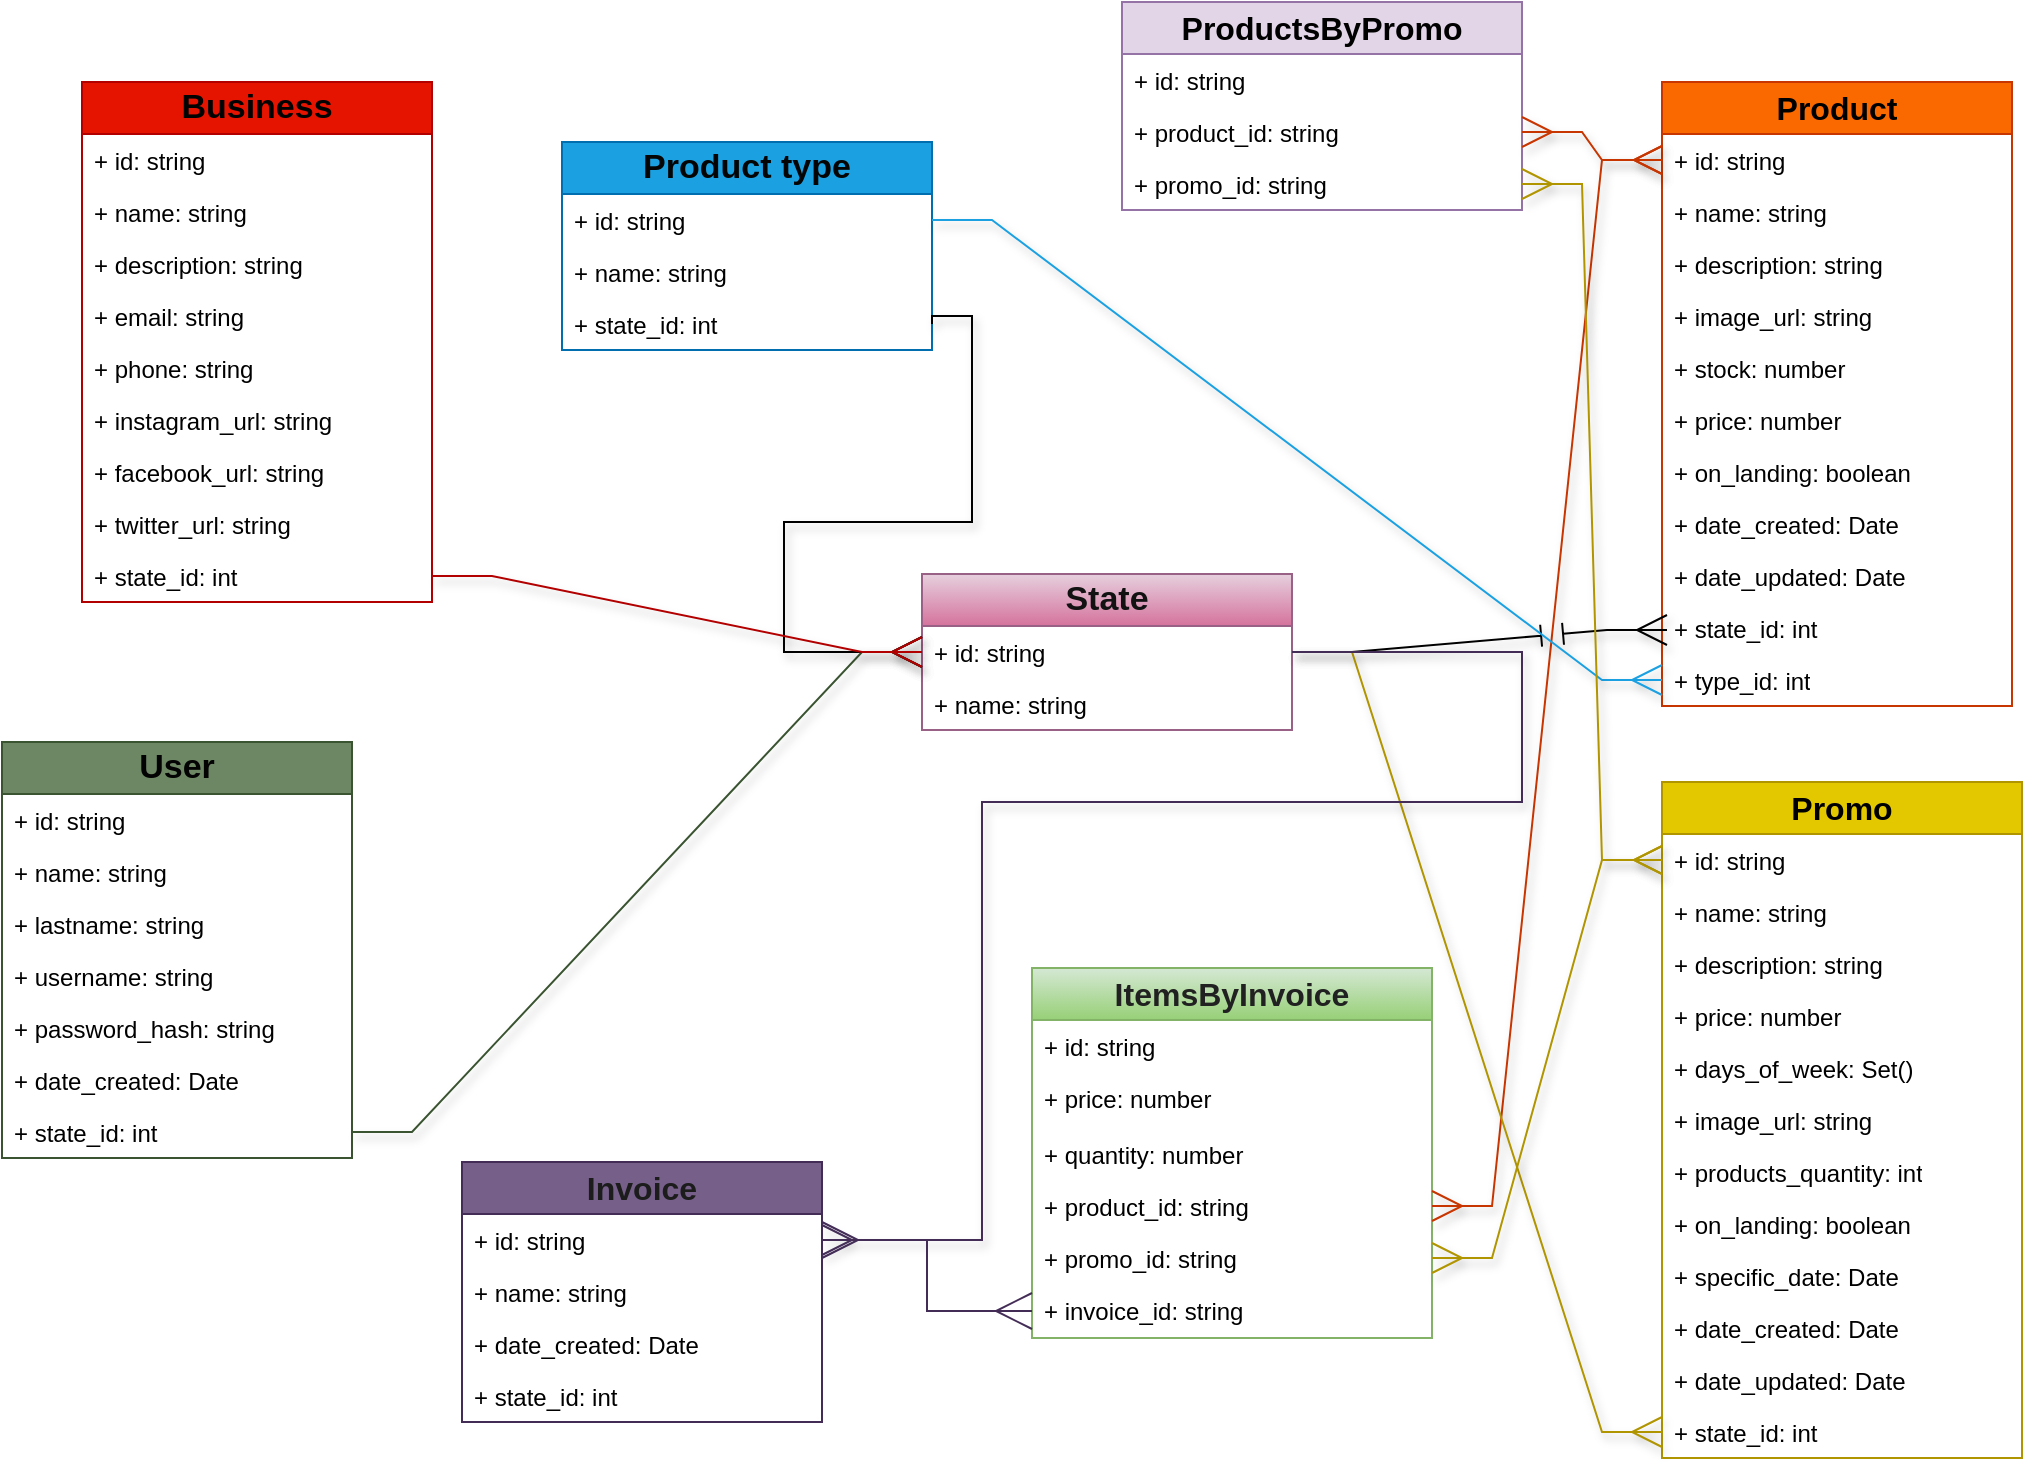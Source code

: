 <mxfile version="25.0.2" pages="9">
  <diagram id="C5RBs43oDa-KdzZeNtuy" name="data-base">
    <mxGraphModel dx="1434" dy="836" grid="1" gridSize="10" guides="1" tooltips="1" connect="1" arrows="1" fold="1" page="1" pageScale="1" pageWidth="1169" pageHeight="827" math="0" shadow="0">
      <root>
        <mxCell id="WIyWlLk6GJQsqaUBKTNV-0" />
        <mxCell id="WIyWlLk6GJQsqaUBKTNV-1" parent="WIyWlLk6GJQsqaUBKTNV-0" />
        <UserObject label="&lt;span style=&quot;font-weight: 700;&quot;&gt;&lt;font color=&quot;#030303&quot; style=&quot;font-size: 17px;&quot;&gt;User&lt;/font&gt;&lt;/span&gt;" link="data:page/id,hJoEnqu6bB9TJ3t00-3V" id="chpo-z-GJbbB6o96Vqh3-6">
          <mxCell style="swimlane;fontStyle=0;childLayout=stackLayout;horizontal=1;startSize=26;fillColor=#6d8764;horizontalStack=0;resizeParent=1;resizeParentMax=0;resizeLast=0;collapsible=1;marginBottom=0;whiteSpace=wrap;html=1;fontColor=#ffffff;strokeColor=#3A5431;" parent="WIyWlLk6GJQsqaUBKTNV-1" vertex="1">
            <mxGeometry x="100" y="420" width="175" height="208" as="geometry" />
          </mxCell>
        </UserObject>
        <mxCell id="chpo-z-GJbbB6o96Vqh3-16" value="+ id: string" style="text;strokeColor=none;fillColor=none;align=left;verticalAlign=top;spacingLeft=4;spacingRight=4;overflow=hidden;rotatable=0;points=[[0,0.5],[1,0.5]];portConstraint=eastwest;whiteSpace=wrap;html=1;" parent="chpo-z-GJbbB6o96Vqh3-6" vertex="1">
          <mxGeometry y="26" width="175" height="26" as="geometry" />
        </mxCell>
        <mxCell id="0" value="+ name: string" style="text;strokeColor=none;fillColor=none;align=left;verticalAlign=top;spacingLeft=4;spacingRight=4;overflow=hidden;rotatable=0;points=[[0,0.5],[1,0.5]];portConstraint=eastwest;whiteSpace=wrap;html=1;" parent="chpo-z-GJbbB6o96Vqh3-6" vertex="1">
          <mxGeometry y="52" width="175" height="26" as="geometry" />
        </mxCell>
        <mxCell id="pi1ec6I-AaQRQHf6uN0U-1" value="+ lastname: string" style="text;strokeColor=none;fillColor=none;align=left;verticalAlign=top;spacingLeft=4;spacingRight=4;overflow=hidden;rotatable=0;points=[[0,0.5],[1,0.5]];portConstraint=eastwest;whiteSpace=wrap;html=1;" parent="chpo-z-GJbbB6o96Vqh3-6" vertex="1">
          <mxGeometry y="78" width="175" height="26" as="geometry" />
        </mxCell>
        <mxCell id="chpo-z-GJbbB6o96Vqh3-9" value="+ username: string" style="text;strokeColor=none;fillColor=none;align=left;verticalAlign=top;spacingLeft=4;spacingRight=4;overflow=hidden;rotatable=0;points=[[0,0.5],[1,0.5]];portConstraint=eastwest;whiteSpace=wrap;html=1;" parent="chpo-z-GJbbB6o96Vqh3-6" vertex="1">
          <mxGeometry y="104" width="175" height="26" as="geometry" />
        </mxCell>
        <mxCell id="chpo-z-GJbbB6o96Vqh3-10" value="+ password_hash: string" style="text;strokeColor=none;fillColor=none;align=left;verticalAlign=top;spacingLeft=4;spacingRight=4;overflow=hidden;rotatable=0;points=[[0,0.5],[1,0.5]];portConstraint=eastwest;whiteSpace=wrap;html=1;" parent="chpo-z-GJbbB6o96Vqh3-6" vertex="1">
          <mxGeometry y="130" width="175" height="26" as="geometry" />
        </mxCell>
        <mxCell id="chpo-z-GJbbB6o96Vqh3-8" value="+ date_created: Date" style="text;strokeColor=none;fillColor=none;align=left;verticalAlign=top;spacingLeft=4;spacingRight=4;overflow=hidden;rotatable=0;points=[[0,0.5],[1,0.5]];portConstraint=eastwest;whiteSpace=wrap;html=1;" parent="chpo-z-GJbbB6o96Vqh3-6" vertex="1">
          <mxGeometry y="156" width="175" height="26" as="geometry" />
        </mxCell>
        <mxCell id="1" value="+ state_id: int" style="text;strokeColor=none;fillColor=none;align=left;verticalAlign=top;spacingLeft=4;spacingRight=4;overflow=hidden;rotatable=0;points=[[0,0.5],[1,0.5]];portConstraint=eastwest;whiteSpace=wrap;html=1;" parent="chpo-z-GJbbB6o96Vqh3-6" vertex="1">
          <mxGeometry y="182" width="175" height="26" as="geometry" />
        </mxCell>
        <UserObject label="&lt;font style=&quot;font-size: 16px;&quot;&gt;&lt;b&gt;Product&lt;/b&gt;&lt;/font&gt;" link="data:page/id,J5fZqTSw94R3QfaqKBZc" id="chpo-z-GJbbB6o96Vqh3-11">
          <mxCell style="swimlane;fontStyle=0;childLayout=stackLayout;horizontal=1;startSize=26;fillColor=#fa6800;horizontalStack=0;resizeParent=1;resizeParentMax=0;resizeLast=0;collapsible=1;marginBottom=0;whiteSpace=wrap;html=1;fontColor=#000000;strokeColor=#C73500;" parent="WIyWlLk6GJQsqaUBKTNV-1" vertex="1">
            <mxGeometry x="930" y="90" width="175" height="312" as="geometry" />
          </mxCell>
        </UserObject>
        <mxCell id="chpo-z-GJbbB6o96Vqh3-13" value="+ id: string" style="text;strokeColor=none;fillColor=none;align=left;verticalAlign=top;spacingLeft=4;spacingRight=4;overflow=hidden;rotatable=0;points=[[0,0.5],[1,0.5]];portConstraint=eastwest;whiteSpace=wrap;html=1;" parent="chpo-z-GJbbB6o96Vqh3-11" vertex="1">
          <mxGeometry y="26" width="175" height="26" as="geometry" />
        </mxCell>
        <mxCell id="chpo-z-GJbbB6o96Vqh3-12" value="+ name: string" style="text;strokeColor=none;fillColor=none;align=left;verticalAlign=top;spacingLeft=4;spacingRight=4;overflow=hidden;rotatable=0;points=[[0,0.5],[1,0.5]];portConstraint=eastwest;whiteSpace=wrap;html=1;" parent="chpo-z-GJbbB6o96Vqh3-11" vertex="1">
          <mxGeometry y="52" width="175" height="26" as="geometry" />
        </mxCell>
        <mxCell id="BpecvG19ztWIcAHbBNwo-1" value="+ description: string" style="text;strokeColor=none;fillColor=none;align=left;verticalAlign=top;spacingLeft=4;spacingRight=4;overflow=hidden;rotatable=0;points=[[0,0.5],[1,0.5]];portConstraint=eastwest;whiteSpace=wrap;html=1;" vertex="1" parent="chpo-z-GJbbB6o96Vqh3-11">
          <mxGeometry y="78" width="175" height="26" as="geometry" />
        </mxCell>
        <mxCell id="x-BSPiQNkEBVW3yAd23C-30" value="+ image_url: string" style="text;strokeColor=none;fillColor=none;align=left;verticalAlign=top;spacingLeft=4;spacingRight=4;overflow=hidden;rotatable=0;points=[[0,0.5],[1,0.5]];portConstraint=eastwest;whiteSpace=wrap;html=1;" parent="chpo-z-GJbbB6o96Vqh3-11" vertex="1">
          <mxGeometry y="104" width="175" height="26" as="geometry" />
        </mxCell>
        <mxCell id="chpo-z-GJbbB6o96Vqh3-17" value="+ stock: number" style="text;strokeColor=none;fillColor=none;align=left;verticalAlign=top;spacingLeft=4;spacingRight=4;overflow=hidden;rotatable=0;points=[[0,0.5],[1,0.5]];portConstraint=eastwest;whiteSpace=wrap;html=1;" parent="chpo-z-GJbbB6o96Vqh3-11" vertex="1">
          <mxGeometry y="130" width="175" height="26" as="geometry" />
        </mxCell>
        <mxCell id="chpo-z-GJbbB6o96Vqh3-15" value="+ price: number" style="text;strokeColor=none;fillColor=none;align=left;verticalAlign=top;spacingLeft=4;spacingRight=4;overflow=hidden;rotatable=0;points=[[0,0.5],[1,0.5]];portConstraint=eastwest;whiteSpace=wrap;html=1;" parent="chpo-z-GJbbB6o96Vqh3-11" vertex="1">
          <mxGeometry y="156" width="175" height="26" as="geometry" />
        </mxCell>
        <mxCell id="BpecvG19ztWIcAHbBNwo-2" value="+ on_landing: boolean" style="text;strokeColor=none;fillColor=none;align=left;verticalAlign=top;spacingLeft=4;spacingRight=4;overflow=hidden;rotatable=0;points=[[0,0.5],[1,0.5]];portConstraint=eastwest;whiteSpace=wrap;html=1;" vertex="1" parent="chpo-z-GJbbB6o96Vqh3-11">
          <mxGeometry y="182" width="175" height="26" as="geometry" />
        </mxCell>
        <mxCell id="x-BSPiQNkEBVW3yAd23C-31" value="+ date_created: Date" style="text;strokeColor=none;fillColor=none;align=left;verticalAlign=top;spacingLeft=4;spacingRight=4;overflow=hidden;rotatable=0;points=[[0,0.5],[1,0.5]];portConstraint=eastwest;whiteSpace=wrap;html=1;" parent="chpo-z-GJbbB6o96Vqh3-11" vertex="1">
          <mxGeometry y="208" width="175" height="26" as="geometry" />
        </mxCell>
        <mxCell id="x-BSPiQNkEBVW3yAd23C-32" value="+ date_updated: Date" style="text;strokeColor=none;fillColor=none;align=left;verticalAlign=top;spacingLeft=4;spacingRight=4;overflow=hidden;rotatable=0;points=[[0,0.5],[1,0.5]];portConstraint=eastwest;whiteSpace=wrap;html=1;" parent="chpo-z-GJbbB6o96Vqh3-11" vertex="1">
          <mxGeometry y="234" width="175" height="26" as="geometry" />
        </mxCell>
        <UserObject label="+ state_id: int" link="data:page/id,51Fc0-P-LvI4Z9iaUzDu" id="x-BSPiQNkEBVW3yAd23C-15">
          <mxCell style="text;strokeColor=none;fillColor=none;align=left;verticalAlign=top;spacingLeft=4;spacingRight=4;overflow=hidden;rotatable=0;points=[[0,0.5],[1,0.5]];portConstraint=eastwest;whiteSpace=wrap;html=1;" parent="chpo-z-GJbbB6o96Vqh3-11" vertex="1">
            <mxGeometry y="260" width="175" height="26" as="geometry" />
          </mxCell>
        </UserObject>
        <UserObject label="+ type_id: int" link="data:page/id,LJBwZ3KcsUe_63Tsgqlu" id="x-BSPiQNkEBVW3yAd23C-19">
          <mxCell style="text;strokeColor=none;fillColor=none;align=left;verticalAlign=top;spacingLeft=4;spacingRight=4;overflow=hidden;rotatable=0;points=[[0,0.5],[1,0.5]];portConstraint=eastwest;whiteSpace=wrap;html=1;" parent="chpo-z-GJbbB6o96Vqh3-11" vertex="1">
            <mxGeometry y="286" width="175" height="26" as="geometry" />
          </mxCell>
        </UserObject>
        <UserObject label="&lt;font color=&quot;#1c1c1c&quot; style=&quot;font-size: 16px;&quot;&gt;&lt;b&gt;Invoice&lt;/b&gt;&lt;/font&gt;" link="data:page/id,rwFVRg2dPH2xPRZmsDeC" id="FlKP_sSUdaD6FfaAe1XL-0">
          <mxCell style="swimlane;fontStyle=0;childLayout=stackLayout;horizontal=1;startSize=26;fillColor=#76608a;horizontalStack=0;resizeParent=1;resizeParentMax=0;resizeLast=0;collapsible=1;marginBottom=0;whiteSpace=wrap;html=1;fontColor=#ffffff;strokeColor=#432D57;" parent="WIyWlLk6GJQsqaUBKTNV-1" vertex="1">
            <mxGeometry x="330" y="630" width="180" height="130" as="geometry" />
          </mxCell>
        </UserObject>
        <mxCell id="FlKP_sSUdaD6FfaAe1XL-30" value="+ id: string" style="text;strokeColor=none;fillColor=none;align=left;verticalAlign=top;spacingLeft=4;spacingRight=4;overflow=hidden;rotatable=0;points=[[0,0.5],[1,0.5]];portConstraint=eastwest;whiteSpace=wrap;html=1;" parent="FlKP_sSUdaD6FfaAe1XL-0" vertex="1">
          <mxGeometry y="26" width="180" height="26" as="geometry" />
        </mxCell>
        <mxCell id="FlKP_sSUdaD6FfaAe1XL-2" value="+ name: string" style="text;strokeColor=none;fillColor=none;align=left;verticalAlign=top;spacingLeft=4;spacingRight=4;overflow=hidden;rotatable=0;points=[[0,0.5],[1,0.5]];portConstraint=eastwest;whiteSpace=wrap;html=1;" parent="FlKP_sSUdaD6FfaAe1XL-0" vertex="1">
          <mxGeometry y="52" width="180" height="26" as="geometry" />
        </mxCell>
        <mxCell id="x-BSPiQNkEBVW3yAd23C-47" value="+ date_created: Date" style="text;strokeColor=none;fillColor=none;align=left;verticalAlign=top;spacingLeft=4;spacingRight=4;overflow=hidden;rotatable=0;points=[[0,0.5],[1,0.5]];portConstraint=eastwest;whiteSpace=wrap;html=1;" parent="FlKP_sSUdaD6FfaAe1XL-0" vertex="1">
          <mxGeometry y="78" width="180" height="26" as="geometry" />
        </mxCell>
        <UserObject label="+ state_id: int" link="data:page/id,51Fc0-P-LvI4Z9iaUzDu" id="x-BSPiQNkEBVW3yAd23C-48">
          <mxCell style="text;strokeColor=none;fillColor=none;align=left;verticalAlign=top;spacingLeft=4;spacingRight=4;overflow=hidden;rotatable=0;points=[[0,0.5],[1,0.5]];portConstraint=eastwest;whiteSpace=wrap;html=1;" parent="FlKP_sSUdaD6FfaAe1XL-0" vertex="1">
            <mxGeometry y="104" width="180" height="26" as="geometry" />
          </mxCell>
        </UserObject>
        <UserObject label="&lt;font style=&quot;font-size: 16px;&quot;&gt;&lt;b&gt;ItemsByInvoice&lt;/b&gt;&lt;/font&gt;" link="data:page/id,WU7XhReU9e6coeJo8FSY" id="FlKP_sSUdaD6FfaAe1XL-26">
          <mxCell style="swimlane;fontStyle=0;childLayout=stackLayout;horizontal=1;startSize=26;fillColor=#d5e8d4;horizontalStack=0;resizeParent=1;resizeParentMax=0;resizeLast=0;collapsible=1;marginBottom=0;whiteSpace=wrap;html=1;strokeColor=#82b366;gradientColor=#97d077;fontColor=#212121;" parent="WIyWlLk6GJQsqaUBKTNV-1" vertex="1">
            <mxGeometry x="615" y="533" width="200" height="185" as="geometry" />
          </mxCell>
        </UserObject>
        <mxCell id="FlKP_sSUdaD6FfaAe1XL-27" value="+ id: string" style="text;strokeColor=none;fillColor=none;align=left;verticalAlign=top;spacingLeft=4;spacingRight=4;overflow=hidden;rotatable=0;points=[[0,0.5],[1,0.5]];portConstraint=eastwest;whiteSpace=wrap;html=1;" parent="FlKP_sSUdaD6FfaAe1XL-26" vertex="1">
          <mxGeometry y="26" width="200" height="26" as="geometry" />
        </mxCell>
        <mxCell id="x-BSPiQNkEBVW3yAd23C-50" value="+ price: number" style="text;strokeColor=none;fillColor=none;align=left;verticalAlign=top;spacingLeft=4;spacingRight=4;overflow=hidden;rotatable=0;points=[[0,0.5],[1,0.5]];portConstraint=eastwest;whiteSpace=wrap;html=1;" parent="FlKP_sSUdaD6FfaAe1XL-26" vertex="1">
          <mxGeometry y="52" width="200" height="28" as="geometry" />
        </mxCell>
        <mxCell id="FlKP_sSUdaD6FfaAe1XL-29" value="+ quantity: number" style="text;strokeColor=none;fillColor=none;align=left;verticalAlign=top;spacingLeft=4;spacingRight=4;overflow=hidden;rotatable=0;points=[[0,0.5],[1,0.5]];portConstraint=eastwest;whiteSpace=wrap;html=1;" parent="FlKP_sSUdaD6FfaAe1XL-26" vertex="1">
          <mxGeometry y="80" width="200" height="26" as="geometry" />
        </mxCell>
        <UserObject label="+ product_id: string" link="data:page/id,J5fZqTSw94R3QfaqKBZc" id="FlKP_sSUdaD6FfaAe1XL-32">
          <mxCell style="text;strokeColor=none;fillColor=none;align=left;verticalAlign=top;spacingLeft=4;spacingRight=4;overflow=hidden;rotatable=0;points=[[0,0.5],[1,0.5]];portConstraint=eastwest;whiteSpace=wrap;html=1;" parent="FlKP_sSUdaD6FfaAe1XL-26" vertex="1">
            <mxGeometry y="106" width="200" height="26" as="geometry" />
          </mxCell>
        </UserObject>
        <UserObject label="+ promo_id: string" link="data:page/id,-ToUu8tNFN3VJCnJLHZg" id="x-BSPiQNkEBVW3yAd23C-13">
          <mxCell style="text;strokeColor=none;fillColor=none;align=left;verticalAlign=top;spacingLeft=4;spacingRight=4;overflow=hidden;rotatable=0;points=[[0,0.5],[1,0.5]];portConstraint=eastwest;whiteSpace=wrap;html=1;" parent="FlKP_sSUdaD6FfaAe1XL-26" vertex="1">
            <mxGeometry y="132" width="200" height="26" as="geometry" />
          </mxCell>
        </UserObject>
        <UserObject label="+ invoice_id: string" link="data:page/id,rwFVRg2dPH2xPRZmsDeC" id="FlKP_sSUdaD6FfaAe1XL-28">
          <mxCell style="text;strokeColor=none;fillColor=none;align=left;verticalAlign=top;spacingLeft=4;spacingRight=4;overflow=hidden;rotatable=0;points=[[0,0.5],[1,0.5]];portConstraint=eastwest;whiteSpace=wrap;html=1;" parent="FlKP_sSUdaD6FfaAe1XL-26" vertex="1">
            <mxGeometry y="158" width="200" height="27" as="geometry" />
          </mxCell>
        </UserObject>
        <mxCell id="FlKP_sSUdaD6FfaAe1XL-33" value="" style="edgeStyle=entityRelationEdgeStyle;fontSize=20;html=1;endArrow=ERmany;startArrow=ERmany;rounded=0;exitX=0;exitY=0.5;exitDx=0;exitDy=0;entryX=1;entryY=0.5;entryDx=0;entryDy=0;strokeWidth=1;targetPerimeterSpacing=65;sourcePerimeterSpacing=105;strokeColor=#C73500;shadow=1;endSize=13;startSize=12;fillColor=#fa6800;" parent="WIyWlLk6GJQsqaUBKTNV-1" source="chpo-z-GJbbB6o96Vqh3-13" target="FlKP_sSUdaD6FfaAe1XL-32" edge="1">
          <mxGeometry width="100" height="100" relative="1" as="geometry">
            <mxPoint x="430" y="585" as="sourcePoint" />
            <mxPoint x="530" y="485" as="targetPoint" />
          </mxGeometry>
        </mxCell>
        <UserObject label="&lt;span style=&quot;font-weight: 700;&quot;&gt;&lt;font color=&quot;#121212&quot; style=&quot;font-size: 17px;&quot;&gt;State&lt;/font&gt;&lt;/span&gt;" link="data:page/id,51Fc0-P-LvI4Z9iaUzDu" id="x-BSPiQNkEBVW3yAd23C-1">
          <mxCell style="swimlane;fontStyle=0;childLayout=stackLayout;horizontal=1;startSize=26;fillColor=#e6d0de;horizontalStack=0;resizeParent=1;resizeParentMax=0;resizeLast=0;collapsible=1;marginBottom=0;whiteSpace=wrap;html=1;gradientColor=#d5739d;strokeColor=#996185;" parent="WIyWlLk6GJQsqaUBKTNV-1" vertex="1">
            <mxGeometry x="560" y="336" width="185" height="78" as="geometry" />
          </mxCell>
        </UserObject>
        <mxCell id="x-BSPiQNkEBVW3yAd23C-2" value="+ id: string" style="text;strokeColor=none;fillColor=none;align=left;verticalAlign=top;spacingLeft=4;spacingRight=4;overflow=hidden;rotatable=0;points=[[0,0.5],[1,0.5]];portConstraint=eastwest;whiteSpace=wrap;html=1;" parent="x-BSPiQNkEBVW3yAd23C-1" vertex="1">
          <mxGeometry y="26" width="185" height="26" as="geometry" />
        </mxCell>
        <mxCell id="x-BSPiQNkEBVW3yAd23C-3" value="+ name: string" style="text;strokeColor=none;fillColor=none;align=left;verticalAlign=top;spacingLeft=4;spacingRight=4;overflow=hidden;rotatable=0;points=[[0,0.5],[1,0.5]];portConstraint=eastwest;whiteSpace=wrap;html=1;" parent="x-BSPiQNkEBVW3yAd23C-1" vertex="1">
          <mxGeometry y="52" width="185" height="26" as="geometry" />
        </mxCell>
        <UserObject label="&lt;span style=&quot;font-weight: 700;&quot;&gt;&lt;font color=&quot;#050505&quot; style=&quot;font-size: 17px;&quot;&gt;Product type&lt;/font&gt;&lt;/span&gt;" link="data:page/id,LJBwZ3KcsUe_63Tsgqlu" id="x-BSPiQNkEBVW3yAd23C-10">
          <mxCell style="swimlane;fontStyle=0;childLayout=stackLayout;horizontal=1;startSize=26;fillColor=#1ba1e2;horizontalStack=0;resizeParent=1;resizeParentMax=0;resizeLast=0;collapsible=1;marginBottom=0;whiteSpace=wrap;html=1;strokeColor=#006EAF;fontColor=#ffffff;" parent="WIyWlLk6GJQsqaUBKTNV-1" vertex="1">
            <mxGeometry x="380" y="120" width="185" height="104" as="geometry" />
          </mxCell>
        </UserObject>
        <mxCell id="x-BSPiQNkEBVW3yAd23C-11" value="+ id: string" style="text;strokeColor=none;fillColor=none;align=left;verticalAlign=top;spacingLeft=4;spacingRight=4;overflow=hidden;rotatable=0;points=[[0,0.5],[1,0.5]];portConstraint=eastwest;whiteSpace=wrap;html=1;" parent="x-BSPiQNkEBVW3yAd23C-10" vertex="1">
          <mxGeometry y="26" width="185" height="26" as="geometry" />
        </mxCell>
        <mxCell id="x-BSPiQNkEBVW3yAd23C-12" value="+ name: string" style="text;strokeColor=none;fillColor=none;align=left;verticalAlign=top;spacingLeft=4;spacingRight=4;overflow=hidden;rotatable=0;points=[[0,0.5],[1,0.5]];portConstraint=eastwest;whiteSpace=wrap;html=1;" parent="x-BSPiQNkEBVW3yAd23C-10" vertex="1">
          <mxGeometry y="52" width="185" height="26" as="geometry" />
        </mxCell>
        <UserObject label="+ state_id: int" link="data:page/id,51Fc0-P-LvI4Z9iaUzDu" id="BpecvG19ztWIcAHbBNwo-5">
          <mxCell style="text;strokeColor=none;fillColor=none;align=left;verticalAlign=top;spacingLeft=4;spacingRight=4;overflow=hidden;rotatable=0;points=[[0,0.5],[1,0.5]];portConstraint=eastwest;whiteSpace=wrap;html=1;" vertex="1" parent="x-BSPiQNkEBVW3yAd23C-10">
            <mxGeometry y="78" width="185" height="26" as="geometry" />
          </mxCell>
        </UserObject>
        <mxCell id="x-BSPiQNkEBVW3yAd23C-14" value="" style="edgeStyle=entityRelationEdgeStyle;fontSize=20;html=1;endArrow=ERmany;startArrow=none;rounded=0;strokeWidth=1;targetPerimeterSpacing=65;sourcePerimeterSpacing=105;strokeColor=#3A5431;shadow=1;endSize=13;startSize=12;startFill=0;fillColor=#6d8764;exitX=1;exitY=0.5;exitDx=0;exitDy=0;entryX=0;entryY=0.5;entryDx=0;entryDy=0;" parent="WIyWlLk6GJQsqaUBKTNV-1" source="1" target="x-BSPiQNkEBVW3yAd23C-2" edge="1">
          <mxGeometry width="100" height="100" relative="1" as="geometry">
            <mxPoint x="490" y="570" as="sourcePoint" />
            <mxPoint x="360" y="610" as="targetPoint" />
            <Array as="points">
              <mxPoint x="420" y="620" />
              <mxPoint x="310" y="700" />
              <mxPoint x="410" y="720" />
              <mxPoint x="340" y="690" />
              <mxPoint x="300" y="670" />
              <mxPoint x="400" y="650" />
            </Array>
          </mxGeometry>
        </mxCell>
        <mxCell id="x-BSPiQNkEBVW3yAd23C-17" value="" style="edgeStyle=entityRelationEdgeStyle;fontSize=20;html=1;endArrow=ERmany;startArrow=none;rounded=0;entryX=0;entryY=0.5;entryDx=0;entryDy=0;strokeWidth=1;targetPerimeterSpacing=65;sourcePerimeterSpacing=105;strokeColor=default;shadow=1;endSize=13;startSize=12;startFill=0;fillColor=#fa6800;jumpSize=11;jumpStyle=line;exitX=1;exitY=0.5;exitDx=0;exitDy=0;" parent="WIyWlLk6GJQsqaUBKTNV-1" source="x-BSPiQNkEBVW3yAd23C-2" edge="1">
          <mxGeometry width="100" height="100" relative="1" as="geometry">
            <mxPoint x="780" y="210" as="sourcePoint" />
            <mxPoint x="932.5" y="364" as="targetPoint" />
            <Array as="points">
              <mxPoint x="612.5" y="511" />
              <mxPoint x="702.5" y="541" />
            </Array>
          </mxGeometry>
        </mxCell>
        <mxCell id="x-BSPiQNkEBVW3yAd23C-20" value="" style="edgeStyle=entityRelationEdgeStyle;fontSize=20;html=1;endArrow=ERmany;startArrow=none;rounded=0;entryX=0;entryY=0.5;entryDx=0;entryDy=0;strokeWidth=1;targetPerimeterSpacing=65;sourcePerimeterSpacing=105;strokeColor=#1ba1e2;shadow=1;endSize=13;startSize=12;startFill=0;fillColor=#fa6800;exitX=1;exitY=0.5;exitDx=0;exitDy=0;" parent="WIyWlLk6GJQsqaUBKTNV-1" source="x-BSPiQNkEBVW3yAd23C-11" target="x-BSPiQNkEBVW3yAd23C-19" edge="1">
          <mxGeometry width="100" height="100" relative="1" as="geometry">
            <mxPoint x="230" y="301" as="sourcePoint" />
            <mxPoint x="370" y="508" as="targetPoint" />
          </mxGeometry>
        </mxCell>
        <UserObject label="&lt;font style=&quot;font-size: 16px;&quot;&gt;&lt;b&gt;Promo&lt;/b&gt;&lt;/font&gt;" link="data:page/id,-ToUu8tNFN3VJCnJLHZg" id="x-BSPiQNkEBVW3yAd23C-21">
          <mxCell style="swimlane;fontStyle=0;childLayout=stackLayout;horizontal=1;startSize=26;fillColor=#e3c800;horizontalStack=0;resizeParent=1;resizeParentMax=0;resizeLast=0;collapsible=1;marginBottom=0;whiteSpace=wrap;html=1;fontColor=#000000;strokeColor=#B09500;" parent="WIyWlLk6GJQsqaUBKTNV-1" vertex="1">
            <mxGeometry x="930" y="440" width="180" height="338" as="geometry" />
          </mxCell>
        </UserObject>
        <mxCell id="x-BSPiQNkEBVW3yAd23C-22" value="+ id: string" style="text;strokeColor=none;fillColor=none;align=left;verticalAlign=top;spacingLeft=4;spacingRight=4;overflow=hidden;rotatable=0;points=[[0,0.5],[1,0.5]];portConstraint=eastwest;whiteSpace=wrap;html=1;" parent="x-BSPiQNkEBVW3yAd23C-21" vertex="1">
          <mxGeometry y="26" width="180" height="26" as="geometry" />
        </mxCell>
        <mxCell id="x-BSPiQNkEBVW3yAd23C-23" value="+ name: string" style="text;strokeColor=none;fillColor=none;align=left;verticalAlign=top;spacingLeft=4;spacingRight=4;overflow=hidden;rotatable=0;points=[[0,0.5],[1,0.5]];portConstraint=eastwest;whiteSpace=wrap;html=1;" parent="x-BSPiQNkEBVW3yAd23C-21" vertex="1">
          <mxGeometry y="52" width="180" height="26" as="geometry" />
        </mxCell>
        <mxCell id="BpecvG19ztWIcAHbBNwo-24" value="+ description: string" style="text;strokeColor=none;fillColor=none;align=left;verticalAlign=top;spacingLeft=4;spacingRight=4;overflow=hidden;rotatable=0;points=[[0,0.5],[1,0.5]];portConstraint=eastwest;whiteSpace=wrap;html=1;" vertex="1" parent="x-BSPiQNkEBVW3yAd23C-21">
          <mxGeometry y="78" width="180" height="26" as="geometry" />
        </mxCell>
        <mxCell id="x-BSPiQNkEBVW3yAd23C-26" value="+ price: number" style="text;strokeColor=none;fillColor=none;align=left;verticalAlign=top;spacingLeft=4;spacingRight=4;overflow=hidden;rotatable=0;points=[[0,0.5],[1,0.5]];portConstraint=eastwest;whiteSpace=wrap;html=1;" parent="x-BSPiQNkEBVW3yAd23C-21" vertex="1">
          <mxGeometry y="104" width="180" height="26" as="geometry" />
        </mxCell>
        <mxCell id="x-BSPiQNkEBVW3yAd23C-33" value="+ days_of_week: Set()" style="text;strokeColor=none;fillColor=none;align=left;verticalAlign=top;spacingLeft=4;spacingRight=4;overflow=hidden;rotatable=0;points=[[0,0.5],[1,0.5]];portConstraint=eastwest;whiteSpace=wrap;html=1;" parent="x-BSPiQNkEBVW3yAd23C-21" vertex="1">
          <mxGeometry y="130" width="180" height="26" as="geometry" />
        </mxCell>
        <mxCell id="x-BSPiQNkEBVW3yAd23C-34" value="+ image_url: string" style="text;strokeColor=none;fillColor=none;align=left;verticalAlign=top;spacingLeft=4;spacingRight=4;overflow=hidden;rotatable=0;points=[[0,0.5],[1,0.5]];portConstraint=eastwest;whiteSpace=wrap;html=1;" parent="x-BSPiQNkEBVW3yAd23C-21" vertex="1">
          <mxGeometry y="156" width="180" height="26" as="geometry" />
        </mxCell>
        <mxCell id="BpecvG19ztWIcAHbBNwo-3" value="+ products_quantity: int" style="text;strokeColor=none;fillColor=none;align=left;verticalAlign=top;spacingLeft=4;spacingRight=4;overflow=hidden;rotatable=0;points=[[0,0.5],[1,0.5]];portConstraint=eastwest;whiteSpace=wrap;html=1;" vertex="1" parent="x-BSPiQNkEBVW3yAd23C-21">
          <mxGeometry y="182" width="180" height="26" as="geometry" />
        </mxCell>
        <mxCell id="BpecvG19ztWIcAHbBNwo-4" value="+ on_landing: boolean" style="text;strokeColor=none;fillColor=none;align=left;verticalAlign=top;spacingLeft=4;spacingRight=4;overflow=hidden;rotatable=0;points=[[0,0.5],[1,0.5]];portConstraint=eastwest;whiteSpace=wrap;html=1;" vertex="1" parent="x-BSPiQNkEBVW3yAd23C-21">
          <mxGeometry y="208" width="180" height="26" as="geometry" />
        </mxCell>
        <mxCell id="x-BSPiQNkEBVW3yAd23C-37" value="+ specific_date: Date" style="text;strokeColor=none;fillColor=none;align=left;verticalAlign=top;spacingLeft=4;spacingRight=4;overflow=hidden;rotatable=0;points=[[0,0.5],[1,0.5]];portConstraint=eastwest;whiteSpace=wrap;html=1;" parent="x-BSPiQNkEBVW3yAd23C-21" vertex="1">
          <mxGeometry y="234" width="180" height="26" as="geometry" />
        </mxCell>
        <mxCell id="x-BSPiQNkEBVW3yAd23C-35" value="+ date_created: Date" style="text;strokeColor=none;fillColor=none;align=left;verticalAlign=top;spacingLeft=4;spacingRight=4;overflow=hidden;rotatable=0;points=[[0,0.5],[1,0.5]];portConstraint=eastwest;whiteSpace=wrap;html=1;" parent="x-BSPiQNkEBVW3yAd23C-21" vertex="1">
          <mxGeometry y="260" width="180" height="26" as="geometry" />
        </mxCell>
        <mxCell id="x-BSPiQNkEBVW3yAd23C-36" value="+ date_updated: Date" style="text;strokeColor=none;fillColor=none;align=left;verticalAlign=top;spacingLeft=4;spacingRight=4;overflow=hidden;rotatable=0;points=[[0,0.5],[1,0.5]];portConstraint=eastwest;whiteSpace=wrap;html=1;" parent="x-BSPiQNkEBVW3yAd23C-21" vertex="1">
          <mxGeometry y="286" width="180" height="26" as="geometry" />
        </mxCell>
        <UserObject label="+ state_id: int" link="data:page/id,51Fc0-P-LvI4Z9iaUzDu" id="x-BSPiQNkEBVW3yAd23C-27">
          <mxCell style="text;strokeColor=none;fillColor=none;align=left;verticalAlign=top;spacingLeft=4;spacingRight=4;overflow=hidden;rotatable=0;points=[[0,0.5],[1,0.5]];portConstraint=eastwest;whiteSpace=wrap;html=1;" parent="x-BSPiQNkEBVW3yAd23C-21" vertex="1">
            <mxGeometry y="312" width="180" height="26" as="geometry" />
          </mxCell>
        </UserObject>
        <mxCell id="x-BSPiQNkEBVW3yAd23C-29" value="" style="edgeStyle=entityRelationEdgeStyle;fontSize=20;html=1;endArrow=ERmany;startArrow=none;rounded=0;entryX=0;entryY=0.5;entryDx=0;entryDy=0;strokeWidth=1;targetPerimeterSpacing=65;sourcePerimeterSpacing=105;strokeColor=#B09500;shadow=1;endSize=13;startSize=12;startFill=0;fillColor=#e3c800;exitX=1;exitY=0.5;exitDx=0;exitDy=0;" parent="WIyWlLk6GJQsqaUBKTNV-1" source="x-BSPiQNkEBVW3yAd23C-2" target="x-BSPiQNkEBVW3yAd23C-27" edge="1">
          <mxGeometry width="100" height="100" relative="1" as="geometry">
            <mxPoint x="230" y="301" as="sourcePoint" />
            <mxPoint x="365" y="482" as="targetPoint" />
          </mxGeometry>
        </mxCell>
        <mxCell id="x-BSPiQNkEBVW3yAd23C-38" value="" style="edgeStyle=entityRelationEdgeStyle;fontSize=20;html=1;endArrow=ERmany;startArrow=ERmany;rounded=0;exitX=0;exitY=0.5;exitDx=0;exitDy=0;entryX=1;entryY=0.5;entryDx=0;entryDy=0;strokeWidth=1;targetPerimeterSpacing=65;sourcePerimeterSpacing=105;strokeColor=#B09500;shadow=1;endSize=13;startSize=12;fillColor=#e3c800;" parent="WIyWlLk6GJQsqaUBKTNV-1" source="x-BSPiQNkEBVW3yAd23C-22" target="x-BSPiQNkEBVW3yAd23C-13" edge="1">
          <mxGeometry width="100" height="100" relative="1" as="geometry">
            <mxPoint x="545" y="320" as="sourcePoint" />
            <mxPoint x="900" y="726" as="targetPoint" />
          </mxGeometry>
        </mxCell>
        <UserObject label="&lt;font color=&quot;#000000&quot; style=&quot;font-size: 16px;&quot;&gt;&lt;b&gt;ProductsByPromo&lt;/b&gt;&lt;/font&gt;" link="data:page/id,8K6b6NomIcDWyuhLKQ8u" id="x-BSPiQNkEBVW3yAd23C-39">
          <mxCell style="swimlane;fontStyle=0;childLayout=stackLayout;horizontal=1;startSize=26;fillColor=#e1d5e7;horizontalStack=0;resizeParent=1;resizeParentMax=0;resizeLast=0;collapsible=1;marginBottom=0;whiteSpace=wrap;html=1;strokeColor=#9673a6;" parent="WIyWlLk6GJQsqaUBKTNV-1" vertex="1">
            <mxGeometry x="660" y="50" width="200" height="104" as="geometry" />
          </mxCell>
        </UserObject>
        <mxCell id="x-BSPiQNkEBVW3yAd23C-40" value="+ id: string" style="text;strokeColor=none;fillColor=none;align=left;verticalAlign=top;spacingLeft=4;spacingRight=4;overflow=hidden;rotatable=0;points=[[0,0.5],[1,0.5]];portConstraint=eastwest;whiteSpace=wrap;html=1;" parent="x-BSPiQNkEBVW3yAd23C-39" vertex="1">
          <mxGeometry y="26" width="200" height="26" as="geometry" />
        </mxCell>
        <UserObject label="+ product_id: string" link="data:page/id,J5fZqTSw94R3QfaqKBZc" id="x-BSPiQNkEBVW3yAd23C-41">
          <mxCell style="text;strokeColor=none;fillColor=none;align=left;verticalAlign=top;spacingLeft=4;spacingRight=4;overflow=hidden;rotatable=0;points=[[0,0.5],[1,0.5]];portConstraint=eastwest;whiteSpace=wrap;html=1;" parent="x-BSPiQNkEBVW3yAd23C-39" vertex="1">
            <mxGeometry y="52" width="200" height="26" as="geometry" />
          </mxCell>
        </UserObject>
        <UserObject label="+ promo_id: string" link="data:page/id,-ToUu8tNFN3VJCnJLHZg" id="x-BSPiQNkEBVW3yAd23C-42">
          <mxCell style="text;strokeColor=none;fillColor=none;align=left;verticalAlign=top;spacingLeft=4;spacingRight=4;overflow=hidden;rotatable=0;points=[[0,0.5],[1,0.5]];portConstraint=eastwest;whiteSpace=wrap;html=1;" parent="x-BSPiQNkEBVW3yAd23C-39" vertex="1">
            <mxGeometry y="78" width="200" height="26" as="geometry" />
          </mxCell>
        </UserObject>
        <mxCell id="x-BSPiQNkEBVW3yAd23C-45" value="" style="edgeStyle=entityRelationEdgeStyle;fontSize=20;html=1;endArrow=ERmany;startArrow=ERmany;rounded=0;exitX=0;exitY=0.5;exitDx=0;exitDy=0;entryX=1;entryY=0.5;entryDx=0;entryDy=0;strokeWidth=1;targetPerimeterSpacing=65;sourcePerimeterSpacing=105;strokeColor=#B09500;shadow=1;endSize=13;startSize=12;fillColor=#e3c800;" parent="WIyWlLk6GJQsqaUBKTNV-1" source="x-BSPiQNkEBVW3yAd23C-22" target="x-BSPiQNkEBVW3yAd23C-42" edge="1">
          <mxGeometry width="100" height="100" relative="1" as="geometry">
            <mxPoint x="535" y="561" as="sourcePoint" />
            <mxPoint x="890" y="683" as="targetPoint" />
          </mxGeometry>
        </mxCell>
        <mxCell id="x-BSPiQNkEBVW3yAd23C-46" value="" style="edgeStyle=entityRelationEdgeStyle;fontSize=20;html=1;endArrow=ERmany;startArrow=ERmany;rounded=0;exitX=0;exitY=0.5;exitDx=0;exitDy=0;strokeWidth=1;targetPerimeterSpacing=65;sourcePerimeterSpacing=105;strokeColor=#C73500;shadow=1;endSize=13;startSize=12;fillColor=#fa6800;entryX=1;entryY=0.5;entryDx=0;entryDy=0;" parent="WIyWlLk6GJQsqaUBKTNV-1" source="chpo-z-GJbbB6o96Vqh3-13" target="x-BSPiQNkEBVW3yAd23C-41" edge="1">
          <mxGeometry width="100" height="100" relative="1" as="geometry">
            <mxPoint x="650" y="175" as="sourcePoint" />
            <mxPoint x="800" y="140" as="targetPoint" />
          </mxGeometry>
        </mxCell>
        <mxCell id="x-BSPiQNkEBVW3yAd23C-49" value="" style="fontSize=20;html=1;endArrow=ERmany;startArrow=none;rounded=0;strokeWidth=1;targetPerimeterSpacing=65;sourcePerimeterSpacing=105;strokeColor=#432D57;shadow=1;endSize=13;startSize=12;startFill=0;fillColor=#76608a;exitX=1;exitY=0.5;exitDx=0;exitDy=0;edgeStyle=orthogonalEdgeStyle;entryX=1;entryY=0.5;entryDx=0;entryDy=0;" parent="WIyWlLk6GJQsqaUBKTNV-1" source="x-BSPiQNkEBVW3yAd23C-2" target="FlKP_sSUdaD6FfaAe1XL-30" edge="1">
          <mxGeometry width="100" height="100" relative="1" as="geometry">
            <mxPoint x="470" y="420" as="sourcePoint" />
            <mxPoint x="600" y="760" as="targetPoint" />
            <Array as="points">
              <mxPoint x="860" y="375" />
              <mxPoint x="860" y="450" />
              <mxPoint x="590" y="450" />
              <mxPoint x="590" y="669" />
            </Array>
          </mxGeometry>
        </mxCell>
        <mxCell id="BpecvG19ztWIcAHbBNwo-6" value="" style="edgeStyle=orthogonalEdgeStyle;fontSize=20;html=1;endArrow=ERmany;startArrow=none;rounded=0;strokeWidth=1;targetPerimeterSpacing=65;sourcePerimeterSpacing=105;strokeColor=default;shadow=1;endSize=13;startSize=12;startFill=0;fillColor=#1ba1e2;elbow=vertical;exitX=1;exitY=0.5;exitDx=0;exitDy=0;jumpStyle=gap;entryX=0;entryY=0.5;entryDx=0;entryDy=0;" edge="1" parent="WIyWlLk6GJQsqaUBKTNV-1" source="BpecvG19ztWIcAHbBNwo-5" target="x-BSPiQNkEBVW3yAd23C-2">
          <mxGeometry width="100" height="100" relative="1" as="geometry">
            <mxPoint x="670" y="230" as="sourcePoint" />
            <mxPoint x="490" y="350" as="targetPoint" />
            <Array as="points">
              <mxPoint x="585" y="207" />
              <mxPoint x="585" y="310" />
              <mxPoint x="491" y="310" />
              <mxPoint x="491" y="375" />
            </Array>
          </mxGeometry>
        </mxCell>
        <UserObject label="&lt;span style=&quot;font-weight: 700;&quot;&gt;&lt;font color=&quot;#030303&quot; style=&quot;font-size: 17px;&quot;&gt;Business&lt;/font&gt;&lt;/span&gt;" link="data:page/id,hJoEnqu6bB9TJ3t00-3V" id="BpecvG19ztWIcAHbBNwo-9">
          <mxCell style="swimlane;fontStyle=0;childLayout=stackLayout;horizontal=1;startSize=26;fillColor=#e51400;horizontalStack=0;resizeParent=1;resizeParentMax=0;resizeLast=0;collapsible=1;marginBottom=0;whiteSpace=wrap;html=1;fontColor=#ffffff;strokeColor=#B20000;" vertex="1" parent="WIyWlLk6GJQsqaUBKTNV-1">
            <mxGeometry x="140" y="90" width="175" height="260" as="geometry" />
          </mxCell>
        </UserObject>
        <mxCell id="BpecvG19ztWIcAHbBNwo-10" value="+ id: string" style="text;strokeColor=none;fillColor=none;align=left;verticalAlign=top;spacingLeft=4;spacingRight=4;overflow=hidden;rotatable=0;points=[[0,0.5],[1,0.5]];portConstraint=eastwest;whiteSpace=wrap;html=1;" vertex="1" parent="BpecvG19ztWIcAHbBNwo-9">
          <mxGeometry y="26" width="175" height="26" as="geometry" />
        </mxCell>
        <mxCell id="BpecvG19ztWIcAHbBNwo-11" value="+ name: string" style="text;strokeColor=none;fillColor=none;align=left;verticalAlign=top;spacingLeft=4;spacingRight=4;overflow=hidden;rotatable=0;points=[[0,0.5],[1,0.5]];portConstraint=eastwest;whiteSpace=wrap;html=1;" vertex="1" parent="BpecvG19ztWIcAHbBNwo-9">
          <mxGeometry y="52" width="175" height="26" as="geometry" />
        </mxCell>
        <mxCell id="BpecvG19ztWIcAHbBNwo-17" value="+ description: string" style="text;strokeColor=none;fillColor=none;align=left;verticalAlign=top;spacingLeft=4;spacingRight=4;overflow=hidden;rotatable=0;points=[[0,0.5],[1,0.5]];portConstraint=eastwest;whiteSpace=wrap;html=1;" vertex="1" parent="BpecvG19ztWIcAHbBNwo-9">
          <mxGeometry y="78" width="175" height="26" as="geometry" />
        </mxCell>
        <mxCell id="BpecvG19ztWIcAHbBNwo-12" value="+ email: string" style="text;strokeColor=none;fillColor=none;align=left;verticalAlign=top;spacingLeft=4;spacingRight=4;overflow=hidden;rotatable=0;points=[[0,0.5],[1,0.5]];portConstraint=eastwest;whiteSpace=wrap;html=1;" vertex="1" parent="BpecvG19ztWIcAHbBNwo-9">
          <mxGeometry y="104" width="175" height="26" as="geometry" />
        </mxCell>
        <mxCell id="BpecvG19ztWIcAHbBNwo-13" value="+ phone: string" style="text;strokeColor=none;fillColor=none;align=left;verticalAlign=top;spacingLeft=4;spacingRight=4;overflow=hidden;rotatable=0;points=[[0,0.5],[1,0.5]];portConstraint=eastwest;whiteSpace=wrap;html=1;" vertex="1" parent="BpecvG19ztWIcAHbBNwo-9">
          <mxGeometry y="130" width="175" height="26" as="geometry" />
        </mxCell>
        <mxCell id="BpecvG19ztWIcAHbBNwo-14" value="+ instagram_url: string" style="text;strokeColor=none;fillColor=none;align=left;verticalAlign=top;spacingLeft=4;spacingRight=4;overflow=hidden;rotatable=0;points=[[0,0.5],[1,0.5]];portConstraint=eastwest;whiteSpace=wrap;html=1;" vertex="1" parent="BpecvG19ztWIcAHbBNwo-9">
          <mxGeometry y="156" width="175" height="26" as="geometry" />
        </mxCell>
        <mxCell id="BpecvG19ztWIcAHbBNwo-18" value="+ facebook_url: string" style="text;strokeColor=none;fillColor=none;align=left;verticalAlign=top;spacingLeft=4;spacingRight=4;overflow=hidden;rotatable=0;points=[[0,0.5],[1,0.5]];portConstraint=eastwest;whiteSpace=wrap;html=1;" vertex="1" parent="BpecvG19ztWIcAHbBNwo-9">
          <mxGeometry y="182" width="175" height="26" as="geometry" />
        </mxCell>
        <mxCell id="BpecvG19ztWIcAHbBNwo-19" value="+ twitter_url: string" style="text;strokeColor=none;fillColor=none;align=left;verticalAlign=top;spacingLeft=4;spacingRight=4;overflow=hidden;rotatable=0;points=[[0,0.5],[1,0.5]];portConstraint=eastwest;whiteSpace=wrap;html=1;" vertex="1" parent="BpecvG19ztWIcAHbBNwo-9">
          <mxGeometry y="208" width="175" height="26" as="geometry" />
        </mxCell>
        <mxCell id="BpecvG19ztWIcAHbBNwo-16" value="+ state_id: int" style="text;strokeColor=none;fillColor=none;align=left;verticalAlign=top;spacingLeft=4;spacingRight=4;overflow=hidden;rotatable=0;points=[[0,0.5],[1,0.5]];portConstraint=eastwest;whiteSpace=wrap;html=1;" vertex="1" parent="BpecvG19ztWIcAHbBNwo-9">
          <mxGeometry y="234" width="175" height="26" as="geometry" />
        </mxCell>
        <mxCell id="BpecvG19ztWIcAHbBNwo-20" value="" style="edgeStyle=entityRelationEdgeStyle;fontSize=20;html=1;endArrow=ERmany;startArrow=none;rounded=0;strokeWidth=1;targetPerimeterSpacing=65;sourcePerimeterSpacing=105;strokeColor=#B20000;shadow=1;endSize=13;startSize=12;startFill=0;fillColor=#e51400;exitX=1;exitY=0.5;exitDx=0;exitDy=0;entryX=0;entryY=0.5;entryDx=0;entryDy=0;" edge="1" parent="WIyWlLk6GJQsqaUBKTNV-1" source="BpecvG19ztWIcAHbBNwo-16" target="x-BSPiQNkEBVW3yAd23C-2">
          <mxGeometry width="100" height="100" relative="1" as="geometry">
            <mxPoint x="555" y="141" as="sourcePoint" />
            <mxPoint x="530" y="270" as="targetPoint" />
          </mxGeometry>
        </mxCell>
        <mxCell id="FlKP_sSUdaD6FfaAe1XL-34" value="" style="fontSize=12;html=1;endArrow=ERmany;startArrow=ERmany;rounded=0;startSize=16;endSize=16;fillColor=#76608a;strokeColor=#432D57;entryX=1;entryY=0.5;entryDx=0;entryDy=0;exitX=0;exitY=0.5;exitDx=0;exitDy=0;targetPerimeterSpacing=100;flowAnimation=0;shadow=0;jumpStyle=none;elbow=vertical;edgeStyle=orthogonalEdgeStyle;" parent="WIyWlLk6GJQsqaUBKTNV-1" source="FlKP_sSUdaD6FfaAe1XL-28" target="FlKP_sSUdaD6FfaAe1XL-30" edge="1">
          <mxGeometry width="100" height="100" relative="1" as="geometry">
            <mxPoint x="420" y="730" as="sourcePoint" />
            <mxPoint x="780" y="730" as="targetPoint" />
          </mxGeometry>
        </mxCell>
      </root>
    </mxGraphModel>
  </diagram>
  <diagram id="hJoEnqu6bB9TJ3t00-3V" name="User">
    <mxGraphModel dx="1434" dy="836" grid="1" gridSize="10" guides="1" tooltips="1" connect="1" arrows="1" fold="1" page="1" pageScale="1" pageWidth="1169" pageHeight="827" math="0" shadow="0">
      <root>
        <mxCell id="0" />
        <mxCell id="1" parent="0" />
        <mxCell id="PRJhxK1tGOd1h4p8-csn-1" value="&lt;span style=&quot;font-weight: 700;&quot;&gt;&lt;font color=&quot;#030303&quot; style=&quot;font-size: 17px;&quot;&gt;User&lt;/font&gt;&lt;/span&gt;" style="swimlane;fontStyle=0;childLayout=stackLayout;horizontal=1;startSize=26;fillColor=#6d8764;horizontalStack=0;resizeParent=1;resizeParentMax=0;resizeLast=0;collapsible=1;marginBottom=0;whiteSpace=wrap;html=1;fontColor=#ffffff;strokeColor=#3A5431;" vertex="1" parent="1">
          <mxGeometry x="497" y="310" width="175" height="208" as="geometry" />
        </mxCell>
        <mxCell id="PRJhxK1tGOd1h4p8-csn-2" value="+ id: string" style="text;strokeColor=none;fillColor=none;align=left;verticalAlign=top;spacingLeft=4;spacingRight=4;overflow=hidden;rotatable=0;points=[[0,0.5],[1,0.5]];portConstraint=eastwest;whiteSpace=wrap;html=1;" vertex="1" parent="PRJhxK1tGOd1h4p8-csn-1">
          <mxGeometry y="26" width="175" height="26" as="geometry" />
        </mxCell>
        <mxCell id="PRJhxK1tGOd1h4p8-csn-3" value="+ name: string" style="text;strokeColor=none;fillColor=none;align=left;verticalAlign=top;spacingLeft=4;spacingRight=4;overflow=hidden;rotatable=0;points=[[0,0.5],[1,0.5]];portConstraint=eastwest;whiteSpace=wrap;html=1;" vertex="1" parent="PRJhxK1tGOd1h4p8-csn-1">
          <mxGeometry y="52" width="175" height="26" as="geometry" />
        </mxCell>
        <mxCell id="PRJhxK1tGOd1h4p8-csn-4" value="+ lastname: string" style="text;strokeColor=none;fillColor=none;align=left;verticalAlign=top;spacingLeft=4;spacingRight=4;overflow=hidden;rotatable=0;points=[[0,0.5],[1,0.5]];portConstraint=eastwest;whiteSpace=wrap;html=1;" vertex="1" parent="PRJhxK1tGOd1h4p8-csn-1">
          <mxGeometry y="78" width="175" height="26" as="geometry" />
        </mxCell>
        <mxCell id="PRJhxK1tGOd1h4p8-csn-5" value="+ username: string" style="text;strokeColor=none;fillColor=none;align=left;verticalAlign=top;spacingLeft=4;spacingRight=4;overflow=hidden;rotatable=0;points=[[0,0.5],[1,0.5]];portConstraint=eastwest;whiteSpace=wrap;html=1;" vertex="1" parent="PRJhxK1tGOd1h4p8-csn-1">
          <mxGeometry y="104" width="175" height="26" as="geometry" />
        </mxCell>
        <mxCell id="PRJhxK1tGOd1h4p8-csn-6" value="+ password_hash: string" style="text;strokeColor=none;fillColor=none;align=left;verticalAlign=top;spacingLeft=4;spacingRight=4;overflow=hidden;rotatable=0;points=[[0,0.5],[1,0.5]];portConstraint=eastwest;whiteSpace=wrap;html=1;" vertex="1" parent="PRJhxK1tGOd1h4p8-csn-1">
          <mxGeometry y="130" width="175" height="26" as="geometry" />
        </mxCell>
        <mxCell id="PRJhxK1tGOd1h4p8-csn-7" value="+ date_created: Date" style="text;strokeColor=none;fillColor=none;align=left;verticalAlign=top;spacingLeft=4;spacingRight=4;overflow=hidden;rotatable=0;points=[[0,0.5],[1,0.5]];portConstraint=eastwest;whiteSpace=wrap;html=1;" vertex="1" parent="PRJhxK1tGOd1h4p8-csn-1">
          <mxGeometry y="156" width="175" height="26" as="geometry" />
        </mxCell>
        <UserObject label="+ state_id: int" link="data:page/id,51Fc0-P-LvI4Z9iaUzDu" id="PRJhxK1tGOd1h4p8-csn-8">
          <mxCell style="text;strokeColor=none;fillColor=none;align=left;verticalAlign=top;spacingLeft=4;spacingRight=4;overflow=hidden;rotatable=0;points=[[0,0.5],[1,0.5]];portConstraint=eastwest;whiteSpace=wrap;html=1;" vertex="1" parent="PRJhxK1tGOd1h4p8-csn-1">
            <mxGeometry y="182" width="175" height="26" as="geometry" />
          </mxCell>
        </UserObject>
        <mxCell id="PRJhxK1tGOd1h4p8-csn-9" value="States:&lt;div&gt;-Active&lt;/div&gt;&lt;div&gt;-Disabled&lt;/div&gt;" style="text;html=1;align=center;verticalAlign=middle;resizable=0;points=[];autosize=1;strokeColor=none;fillColor=none;fontSize=19;" vertex="1" parent="1">
          <mxGeometry x="535" y="140" width="100" height="80" as="geometry" />
        </mxCell>
      </root>
    </mxGraphModel>
  </diagram>
  <diagram id="J5fZqTSw94R3QfaqKBZc" name="Product">
    <mxGraphModel dx="1434" dy="836" grid="1" gridSize="10" guides="1" tooltips="1" connect="1" arrows="1" fold="1" page="1" pageScale="1" pageWidth="1169" pageHeight="827" math="0" shadow="0">
      <root>
        <mxCell id="0" />
        <mxCell id="1" parent="0" />
        <mxCell id="S-8xcRW5TleVFjE3cjAh-1" value="&lt;font style=&quot;font-size: 16px;&quot;&gt;&lt;b&gt;Product&lt;/b&gt;&lt;/font&gt;" style="swimlane;fontStyle=0;childLayout=stackLayout;horizontal=1;startSize=26;fillColor=#fa6800;horizontalStack=0;resizeParent=1;resizeParentMax=0;resizeLast=0;collapsible=1;marginBottom=0;whiteSpace=wrap;html=1;fontColor=#000000;strokeColor=#C73500;" vertex="1" parent="1">
          <mxGeometry x="497" y="284" width="175" height="260" as="geometry" />
        </mxCell>
        <mxCell id="S-8xcRW5TleVFjE3cjAh-2" value="+ id: string" style="text;strokeColor=none;fillColor=none;align=left;verticalAlign=top;spacingLeft=4;spacingRight=4;overflow=hidden;rotatable=0;points=[[0,0.5],[1,0.5]];portConstraint=eastwest;whiteSpace=wrap;html=1;" vertex="1" parent="S-8xcRW5TleVFjE3cjAh-1">
          <mxGeometry y="26" width="175" height="26" as="geometry" />
        </mxCell>
        <mxCell id="S-8xcRW5TleVFjE3cjAh-3" value="+ name: string" style="text;strokeColor=none;fillColor=none;align=left;verticalAlign=top;spacingLeft=4;spacingRight=4;overflow=hidden;rotatable=0;points=[[0,0.5],[1,0.5]];portConstraint=eastwest;whiteSpace=wrap;html=1;" vertex="1" parent="S-8xcRW5TleVFjE3cjAh-1">
          <mxGeometry y="52" width="175" height="26" as="geometry" />
        </mxCell>
        <mxCell id="S-8xcRW5TleVFjE3cjAh-4" value="+ image_url: string" style="text;strokeColor=none;fillColor=none;align=left;verticalAlign=top;spacingLeft=4;spacingRight=4;overflow=hidden;rotatable=0;points=[[0,0.5],[1,0.5]];portConstraint=eastwest;whiteSpace=wrap;html=1;" vertex="1" parent="S-8xcRW5TleVFjE3cjAh-1">
          <mxGeometry y="78" width="175" height="26" as="geometry" />
        </mxCell>
        <mxCell id="S-8xcRW5TleVFjE3cjAh-5" value="+ stock: number" style="text;strokeColor=none;fillColor=none;align=left;verticalAlign=top;spacingLeft=4;spacingRight=4;overflow=hidden;rotatable=0;points=[[0,0.5],[1,0.5]];portConstraint=eastwest;whiteSpace=wrap;html=1;" vertex="1" parent="S-8xcRW5TleVFjE3cjAh-1">
          <mxGeometry y="104" width="175" height="26" as="geometry" />
        </mxCell>
        <mxCell id="S-8xcRW5TleVFjE3cjAh-6" value="+ price: number" style="text;strokeColor=none;fillColor=none;align=left;verticalAlign=top;spacingLeft=4;spacingRight=4;overflow=hidden;rotatable=0;points=[[0,0.5],[1,0.5]];portConstraint=eastwest;whiteSpace=wrap;html=1;" vertex="1" parent="S-8xcRW5TleVFjE3cjAh-1">
          <mxGeometry y="130" width="175" height="26" as="geometry" />
        </mxCell>
        <mxCell id="S-8xcRW5TleVFjE3cjAh-7" value="+ date_created: Date" style="text;strokeColor=none;fillColor=none;align=left;verticalAlign=top;spacingLeft=4;spacingRight=4;overflow=hidden;rotatable=0;points=[[0,0.5],[1,0.5]];portConstraint=eastwest;whiteSpace=wrap;html=1;" vertex="1" parent="S-8xcRW5TleVFjE3cjAh-1">
          <mxGeometry y="156" width="175" height="26" as="geometry" />
        </mxCell>
        <mxCell id="S-8xcRW5TleVFjE3cjAh-8" value="+ date_updated: Date" style="text;strokeColor=none;fillColor=none;align=left;verticalAlign=top;spacingLeft=4;spacingRight=4;overflow=hidden;rotatable=0;points=[[0,0.5],[1,0.5]];portConstraint=eastwest;whiteSpace=wrap;html=1;" vertex="1" parent="S-8xcRW5TleVFjE3cjAh-1">
          <mxGeometry y="182" width="175" height="26" as="geometry" />
        </mxCell>
        <UserObject label="+ state_id: int" link="data:page/id,51Fc0-P-LvI4Z9iaUzDu" id="S-8xcRW5TleVFjE3cjAh-9">
          <mxCell style="text;strokeColor=none;fillColor=none;align=left;verticalAlign=top;spacingLeft=4;spacingRight=4;overflow=hidden;rotatable=0;points=[[0,0.5],[1,0.5]];portConstraint=eastwest;whiteSpace=wrap;html=1;" vertex="1" parent="S-8xcRW5TleVFjE3cjAh-1">
            <mxGeometry y="208" width="175" height="26" as="geometry" />
          </mxCell>
        </UserObject>
        <UserObject label="+ type_id: int" link="data:page/id,LJBwZ3KcsUe_63Tsgqlu" id="S-8xcRW5TleVFjE3cjAh-10">
          <mxCell style="text;strokeColor=none;fillColor=none;align=left;verticalAlign=top;spacingLeft=4;spacingRight=4;overflow=hidden;rotatable=0;points=[[0,0.5],[1,0.5]];portConstraint=eastwest;whiteSpace=wrap;html=1;" vertex="1" parent="S-8xcRW5TleVFjE3cjAh-1">
            <mxGeometry y="234" width="175" height="26" as="geometry" />
          </mxCell>
        </UserObject>
      </root>
    </mxGraphModel>
  </diagram>
  <diagram id="-ToUu8tNFN3VJCnJLHZg" name="Promo">
    <mxGraphModel dx="1434" dy="836" grid="1" gridSize="10" guides="1" tooltips="1" connect="1" arrows="1" fold="1" page="1" pageScale="1" pageWidth="1169" pageHeight="827" math="0" shadow="0">
      <root>
        <mxCell id="0" />
        <mxCell id="1" parent="0" />
        <mxCell id="5LOr6Hz4Uoro5lK76htM-1" value="&lt;font style=&quot;font-size: 16px;&quot;&gt;&lt;b&gt;Promo&lt;/b&gt;&lt;/font&gt;" style="swimlane;fontStyle=0;childLayout=stackLayout;horizontal=1;startSize=26;fillColor=#e3c800;horizontalStack=0;resizeParent=1;resizeParentMax=0;resizeLast=0;collapsible=1;marginBottom=0;whiteSpace=wrap;html=1;fontColor=#000000;strokeColor=#B09500;" vertex="1" parent="1">
          <mxGeometry x="495" y="284" width="180" height="260" as="geometry" />
        </mxCell>
        <mxCell id="5LOr6Hz4Uoro5lK76htM-2" value="+ id: string" style="text;strokeColor=none;fillColor=none;align=left;verticalAlign=top;spacingLeft=4;spacingRight=4;overflow=hidden;rotatable=0;points=[[0,0.5],[1,0.5]];portConstraint=eastwest;whiteSpace=wrap;html=1;" vertex="1" parent="5LOr6Hz4Uoro5lK76htM-1">
          <mxGeometry y="26" width="180" height="26" as="geometry" />
        </mxCell>
        <mxCell id="5LOr6Hz4Uoro5lK76htM-3" value="+ name: string" style="text;strokeColor=none;fillColor=none;align=left;verticalAlign=top;spacingLeft=4;spacingRight=4;overflow=hidden;rotatable=0;points=[[0,0.5],[1,0.5]];portConstraint=eastwest;whiteSpace=wrap;html=1;" vertex="1" parent="5LOr6Hz4Uoro5lK76htM-1">
          <mxGeometry y="52" width="180" height="26" as="geometry" />
        </mxCell>
        <mxCell id="5LOr6Hz4Uoro5lK76htM-4" value="+ price: number" style="text;strokeColor=none;fillColor=none;align=left;verticalAlign=top;spacingLeft=4;spacingRight=4;overflow=hidden;rotatable=0;points=[[0,0.5],[1,0.5]];portConstraint=eastwest;whiteSpace=wrap;html=1;" vertex="1" parent="5LOr6Hz4Uoro5lK76htM-1">
          <mxGeometry y="78" width="180" height="26" as="geometry" />
        </mxCell>
        <mxCell id="5LOr6Hz4Uoro5lK76htM-5" value="+ days_of_week: Set()" style="text;strokeColor=none;fillColor=none;align=left;verticalAlign=top;spacingLeft=4;spacingRight=4;overflow=hidden;rotatable=0;points=[[0,0.5],[1,0.5]];portConstraint=eastwest;whiteSpace=wrap;html=1;" vertex="1" parent="5LOr6Hz4Uoro5lK76htM-1">
          <mxGeometry y="104" width="180" height="26" as="geometry" />
        </mxCell>
        <mxCell id="5LOr6Hz4Uoro5lK76htM-6" value="+ image_url: string" style="text;strokeColor=none;fillColor=none;align=left;verticalAlign=top;spacingLeft=4;spacingRight=4;overflow=hidden;rotatable=0;points=[[0,0.5],[1,0.5]];portConstraint=eastwest;whiteSpace=wrap;html=1;" vertex="1" parent="5LOr6Hz4Uoro5lK76htM-1">
          <mxGeometry y="130" width="180" height="26" as="geometry" />
        </mxCell>
        <mxCell id="5LOr6Hz4Uoro5lK76htM-7" value="+ specific_date: Date" style="text;strokeColor=none;fillColor=none;align=left;verticalAlign=top;spacingLeft=4;spacingRight=4;overflow=hidden;rotatable=0;points=[[0,0.5],[1,0.5]];portConstraint=eastwest;whiteSpace=wrap;html=1;" vertex="1" parent="5LOr6Hz4Uoro5lK76htM-1">
          <mxGeometry y="156" width="180" height="26" as="geometry" />
        </mxCell>
        <mxCell id="5LOr6Hz4Uoro5lK76htM-8" value="+ date_created: Date" style="text;strokeColor=none;fillColor=none;align=left;verticalAlign=top;spacingLeft=4;spacingRight=4;overflow=hidden;rotatable=0;points=[[0,0.5],[1,0.5]];portConstraint=eastwest;whiteSpace=wrap;html=1;" vertex="1" parent="5LOr6Hz4Uoro5lK76htM-1">
          <mxGeometry y="182" width="180" height="26" as="geometry" />
        </mxCell>
        <mxCell id="5LOr6Hz4Uoro5lK76htM-9" value="+ date_updated: Date" style="text;strokeColor=none;fillColor=none;align=left;verticalAlign=top;spacingLeft=4;spacingRight=4;overflow=hidden;rotatable=0;points=[[0,0.5],[1,0.5]];portConstraint=eastwest;whiteSpace=wrap;html=1;" vertex="1" parent="5LOr6Hz4Uoro5lK76htM-1">
          <mxGeometry y="208" width="180" height="26" as="geometry" />
        </mxCell>
        <UserObject label="+ state_id: int" link="data:page/id,51Fc0-P-LvI4Z9iaUzDu" id="5LOr6Hz4Uoro5lK76htM-10">
          <mxCell style="text;strokeColor=none;fillColor=none;align=left;verticalAlign=top;spacingLeft=4;spacingRight=4;overflow=hidden;rotatable=0;points=[[0,0.5],[1,0.5]];portConstraint=eastwest;whiteSpace=wrap;html=1;" vertex="1" parent="5LOr6Hz4Uoro5lK76htM-1">
            <mxGeometry y="234" width="180" height="26" as="geometry" />
          </mxCell>
        </UserObject>
      </root>
    </mxGraphModel>
  </diagram>
  <diagram id="rwFVRg2dPH2xPRZmsDeC" name="Invoice">
    <mxGraphModel dx="1434" dy="836" grid="1" gridSize="10" guides="1" tooltips="1" connect="1" arrows="1" fold="1" page="1" pageScale="1" pageWidth="1169" pageHeight="827" math="0" shadow="0">
      <root>
        <mxCell id="0" />
        <mxCell id="1" parent="0" />
        <mxCell id="0RfT18qOhEMi4IBL05-Q-1" value="&lt;font color=&quot;#1c1c1c&quot; style=&quot;font-size: 16px;&quot;&gt;&lt;b&gt;Invoice&lt;/b&gt;&lt;/font&gt;" style="swimlane;fontStyle=0;childLayout=stackLayout;horizontal=1;startSize=26;fillColor=#76608a;horizontalStack=0;resizeParent=1;resizeParentMax=0;resizeLast=0;collapsible=1;marginBottom=0;whiteSpace=wrap;html=1;fontColor=#ffffff;strokeColor=#432D57;" vertex="1" parent="1">
          <mxGeometry x="495" y="349" width="180" height="130" as="geometry" />
        </mxCell>
        <mxCell id="0RfT18qOhEMi4IBL05-Q-2" value="+ id: string" style="text;strokeColor=none;fillColor=none;align=left;verticalAlign=top;spacingLeft=4;spacingRight=4;overflow=hidden;rotatable=0;points=[[0,0.5],[1,0.5]];portConstraint=eastwest;whiteSpace=wrap;html=1;" vertex="1" parent="0RfT18qOhEMi4IBL05-Q-1">
          <mxGeometry y="26" width="180" height="26" as="geometry" />
        </mxCell>
        <mxCell id="0RfT18qOhEMi4IBL05-Q-3" value="+ name: string" style="text;strokeColor=none;fillColor=none;align=left;verticalAlign=top;spacingLeft=4;spacingRight=4;overflow=hidden;rotatable=0;points=[[0,0.5],[1,0.5]];portConstraint=eastwest;whiteSpace=wrap;html=1;" vertex="1" parent="0RfT18qOhEMi4IBL05-Q-1">
          <mxGeometry y="52" width="180" height="26" as="geometry" />
        </mxCell>
        <mxCell id="0RfT18qOhEMi4IBL05-Q-4" value="+ date_created: Date" style="text;strokeColor=none;fillColor=none;align=left;verticalAlign=top;spacingLeft=4;spacingRight=4;overflow=hidden;rotatable=0;points=[[0,0.5],[1,0.5]];portConstraint=eastwest;whiteSpace=wrap;html=1;" vertex="1" parent="0RfT18qOhEMi4IBL05-Q-1">
          <mxGeometry y="78" width="180" height="26" as="geometry" />
        </mxCell>
        <UserObject label="+ state_id: int" link="data:page/id,51Fc0-P-LvI4Z9iaUzDu" id="0RfT18qOhEMi4IBL05-Q-5">
          <mxCell style="text;strokeColor=none;fillColor=none;align=left;verticalAlign=top;spacingLeft=4;spacingRight=4;overflow=hidden;rotatable=0;points=[[0,0.5],[1,0.5]];portConstraint=eastwest;whiteSpace=wrap;html=1;" vertex="1" parent="0RfT18qOhEMi4IBL05-Q-1">
            <mxGeometry y="104" width="180" height="26" as="geometry" />
          </mxCell>
        </UserObject>
      </root>
    </mxGraphModel>
  </diagram>
  <diagram id="51Fc0-P-LvI4Z9iaUzDu" name="State">
    <mxGraphModel dx="1434" dy="836" grid="1" gridSize="10" guides="1" tooltips="1" connect="1" arrows="1" fold="1" page="1" pageScale="1" pageWidth="1169" pageHeight="827" math="0" shadow="0">
      <root>
        <mxCell id="0" />
        <mxCell id="1" parent="0" />
        <mxCell id="Bvu78tiYif2BxhuYUPf9-1" value="&lt;span style=&quot;font-weight: 700;&quot;&gt;&lt;font color=&quot;#121212&quot; style=&quot;font-size: 17px;&quot;&gt;State&lt;/font&gt;&lt;/span&gt;" style="swimlane;fontStyle=0;childLayout=stackLayout;horizontal=1;startSize=26;fillColor=#e6d0de;horizontalStack=0;resizeParent=1;resizeParentMax=0;resizeLast=0;collapsible=1;marginBottom=0;whiteSpace=wrap;html=1;gradientColor=#d5739d;strokeColor=#996185;" vertex="1" parent="1">
          <mxGeometry x="492" y="375" width="185" height="78" as="geometry" />
        </mxCell>
        <mxCell id="Bvu78tiYif2BxhuYUPf9-2" value="+ id: string" style="text;strokeColor=none;fillColor=none;align=left;verticalAlign=top;spacingLeft=4;spacingRight=4;overflow=hidden;rotatable=0;points=[[0,0.5],[1,0.5]];portConstraint=eastwest;whiteSpace=wrap;html=1;" vertex="1" parent="Bvu78tiYif2BxhuYUPf9-1">
          <mxGeometry y="26" width="185" height="26" as="geometry" />
        </mxCell>
        <mxCell id="Bvu78tiYif2BxhuYUPf9-3" value="+ name: string" style="text;strokeColor=none;fillColor=none;align=left;verticalAlign=top;spacingLeft=4;spacingRight=4;overflow=hidden;rotatable=0;points=[[0,0.5],[1,0.5]];portConstraint=eastwest;whiteSpace=wrap;html=1;" vertex="1" parent="Bvu78tiYif2BxhuYUPf9-1">
          <mxGeometry y="52" width="185" height="26" as="geometry" />
        </mxCell>
      </root>
    </mxGraphModel>
  </diagram>
  <diagram id="LJBwZ3KcsUe_63Tsgqlu" name="Product type">
    <mxGraphModel dx="1434" dy="836" grid="1" gridSize="10" guides="1" tooltips="1" connect="1" arrows="1" fold="1" page="1" pageScale="1" pageWidth="1169" pageHeight="827" math="0" shadow="0">
      <root>
        <mxCell id="0" />
        <mxCell id="1" parent="0" />
        <mxCell id="jVvAYsydRs43NBrwsKSq-1" value="&lt;span style=&quot;font-weight: 700;&quot;&gt;&lt;font color=&quot;#050505&quot; style=&quot;font-size: 17px;&quot;&gt;Product type&lt;/font&gt;&lt;/span&gt;" style="swimlane;fontStyle=0;childLayout=stackLayout;horizontal=1;startSize=26;fillColor=#f8cecc;horizontalStack=0;resizeParent=1;resizeParentMax=0;resizeLast=0;collapsible=1;marginBottom=0;whiteSpace=wrap;html=1;gradientColor=#ea6b66;strokeColor=#b85450;" vertex="1" parent="1">
          <mxGeometry x="492" y="375" width="185" height="78" as="geometry" />
        </mxCell>
        <mxCell id="jVvAYsydRs43NBrwsKSq-2" value="+ id: string" style="text;strokeColor=none;fillColor=none;align=left;verticalAlign=top;spacingLeft=4;spacingRight=4;overflow=hidden;rotatable=0;points=[[0,0.5],[1,0.5]];portConstraint=eastwest;whiteSpace=wrap;html=1;" vertex="1" parent="jVvAYsydRs43NBrwsKSq-1">
          <mxGeometry y="26" width="185" height="26" as="geometry" />
        </mxCell>
        <mxCell id="jVvAYsydRs43NBrwsKSq-3" value="+ name: string" style="text;strokeColor=none;fillColor=none;align=left;verticalAlign=top;spacingLeft=4;spacingRight=4;overflow=hidden;rotatable=0;points=[[0,0.5],[1,0.5]];portConstraint=eastwest;whiteSpace=wrap;html=1;" vertex="1" parent="jVvAYsydRs43NBrwsKSq-1">
          <mxGeometry y="52" width="185" height="26" as="geometry" />
        </mxCell>
      </root>
    </mxGraphModel>
  </diagram>
  <diagram id="8K6b6NomIcDWyuhLKQ8u" name="Products by promo">
    <mxGraphModel dx="1434" dy="836" grid="1" gridSize="10" guides="1" tooltips="1" connect="1" arrows="1" fold="1" page="1" pageScale="1" pageWidth="1169" pageHeight="827" math="0" shadow="0">
      <root>
        <mxCell id="0" />
        <mxCell id="1" parent="0" />
        <mxCell id="0D-HUArcQ7DAhdEjrgci-1" value="&lt;font color=&quot;#000000&quot; style=&quot;font-size: 16px;&quot;&gt;&lt;b&gt;ProductsByPromo&lt;/b&gt;&lt;/font&gt;" style="swimlane;fontStyle=0;childLayout=stackLayout;horizontal=1;startSize=26;fillColor=#e1d5e7;horizontalStack=0;resizeParent=1;resizeParentMax=0;resizeLast=0;collapsible=1;marginBottom=0;whiteSpace=wrap;html=1;strokeColor=#9673a6;" vertex="1" parent="1">
          <mxGeometry x="485" y="362" width="200" height="104" as="geometry" />
        </mxCell>
        <mxCell id="0D-HUArcQ7DAhdEjrgci-2" value="+ id: string" style="text;strokeColor=none;fillColor=none;align=left;verticalAlign=top;spacingLeft=4;spacingRight=4;overflow=hidden;rotatable=0;points=[[0,0.5],[1,0.5]];portConstraint=eastwest;whiteSpace=wrap;html=1;" vertex="1" parent="0D-HUArcQ7DAhdEjrgci-1">
          <mxGeometry y="26" width="200" height="26" as="geometry" />
        </mxCell>
        <UserObject label="+ product_id: string" link="data:page/id,J5fZqTSw94R3QfaqKBZc" id="0D-HUArcQ7DAhdEjrgci-3">
          <mxCell style="text;strokeColor=none;fillColor=none;align=left;verticalAlign=top;spacingLeft=4;spacingRight=4;overflow=hidden;rotatable=0;points=[[0,0.5],[1,0.5]];portConstraint=eastwest;whiteSpace=wrap;html=1;" vertex="1" parent="0D-HUArcQ7DAhdEjrgci-1">
            <mxGeometry y="52" width="200" height="26" as="geometry" />
          </mxCell>
        </UserObject>
        <UserObject label="+ promo_id: string" link="data:page/id,-ToUu8tNFN3VJCnJLHZg" id="0D-HUArcQ7DAhdEjrgci-4">
          <mxCell style="text;strokeColor=none;fillColor=none;align=left;verticalAlign=top;spacingLeft=4;spacingRight=4;overflow=hidden;rotatable=0;points=[[0,0.5],[1,0.5]];portConstraint=eastwest;whiteSpace=wrap;html=1;" vertex="1" parent="0D-HUArcQ7DAhdEjrgci-1">
            <mxGeometry y="78" width="200" height="26" as="geometry" />
          </mxCell>
        </UserObject>
      </root>
    </mxGraphModel>
  </diagram>
  <diagram id="WU7XhReU9e6coeJo8FSY" name="Items by invoice">
    <mxGraphModel dx="1434" dy="836" grid="1" gridSize="10" guides="1" tooltips="1" connect="1" arrows="1" fold="1" page="1" pageScale="1" pageWidth="1169" pageHeight="827" math="0" shadow="0">
      <root>
        <mxCell id="0" />
        <mxCell id="1" parent="0" />
      </root>
    </mxGraphModel>
  </diagram>
</mxfile>
